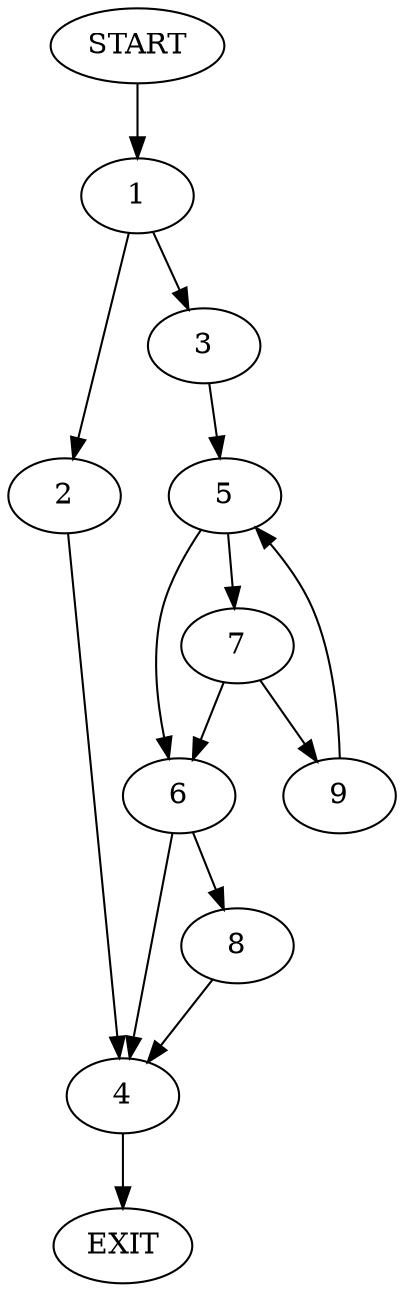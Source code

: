 digraph {
0 [label="START"]
10 [label="EXIT"]
0 -> 1
1 -> 2
1 -> 3
2 -> 4
3 -> 5
4 -> 10
5 -> 6
5 -> 7
6 -> 8
6 -> 4
7 -> 9
7 -> 6
9 -> 5
8 -> 4
}

